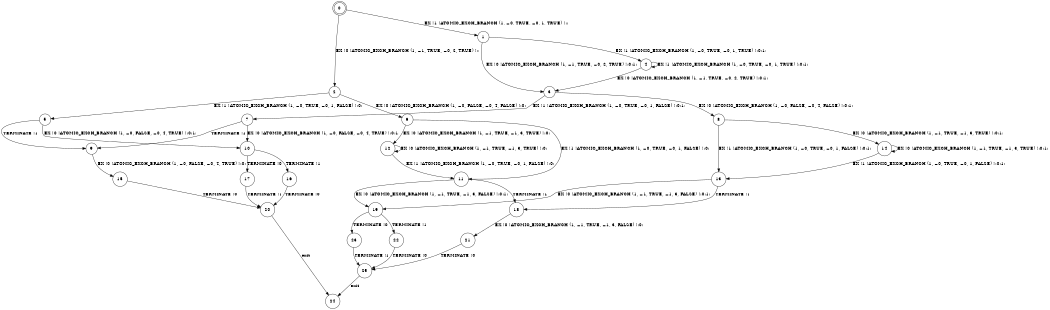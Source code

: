digraph BCG {
size = "7, 10.5";
center = TRUE;
node [shape = circle];
0 [peripheries = 2];
0 -> 1 [label = "EX !1 !ATOMIC_EXCH_BRANCH (1, +0, TRUE, +0, 1, TRUE) !::"];
0 -> 2 [label = "EX !0 !ATOMIC_EXCH_BRANCH (1, +1, TRUE, +0, 2, TRUE) !::"];
1 -> 3 [label = "EX !0 !ATOMIC_EXCH_BRANCH (1, +1, TRUE, +0, 2, TRUE) !:0:1:"];
1 -> 4 [label = "EX !1 !ATOMIC_EXCH_BRANCH (1, +0, TRUE, +0, 1, TRUE) !:0:1:"];
2 -> 5 [label = "EX !1 !ATOMIC_EXCH_BRANCH (1, +0, TRUE, +0, 1, FALSE) !:0:"];
2 -> 6 [label = "EX !0 !ATOMIC_EXCH_BRANCH (1, +0, FALSE, +0, 4, FALSE) !:0:"];
3 -> 7 [label = "EX !1 !ATOMIC_EXCH_BRANCH (1, +0, TRUE, +0, 1, FALSE) !:0:1:"];
3 -> 8 [label = "EX !0 !ATOMIC_EXCH_BRANCH (1, +0, FALSE, +0, 4, FALSE) !:0:1:"];
4 -> 3 [label = "EX !0 !ATOMIC_EXCH_BRANCH (1, +1, TRUE, +0, 2, TRUE) !:0:1:"];
4 -> 4 [label = "EX !1 !ATOMIC_EXCH_BRANCH (1, +0, TRUE, +0, 1, TRUE) !:0:1:"];
5 -> 9 [label = "TERMINATE !1"];
5 -> 10 [label = "EX !0 !ATOMIC_EXCH_BRANCH (1, +0, FALSE, +0, 4, TRUE) !:0:1:"];
6 -> 11 [label = "EX !1 !ATOMIC_EXCH_BRANCH (1, +0, TRUE, +0, 1, FALSE) !:0:"];
6 -> 12 [label = "EX !0 !ATOMIC_EXCH_BRANCH (1, +1, TRUE, +1, 3, TRUE) !:0:"];
7 -> 9 [label = "TERMINATE !1"];
7 -> 10 [label = "EX !0 !ATOMIC_EXCH_BRANCH (1, +0, FALSE, +0, 4, TRUE) !:0:1:"];
8 -> 13 [label = "EX !1 !ATOMIC_EXCH_BRANCH (1, +0, TRUE, +0, 1, FALSE) !:0:1:"];
8 -> 14 [label = "EX !0 !ATOMIC_EXCH_BRANCH (1, +1, TRUE, +1, 3, TRUE) !:0:1:"];
9 -> 15 [label = "EX !0 !ATOMIC_EXCH_BRANCH (1, +0, FALSE, +0, 4, TRUE) !:0:"];
10 -> 16 [label = "TERMINATE !1"];
10 -> 17 [label = "TERMINATE !0"];
11 -> 18 [label = "TERMINATE !1"];
11 -> 19 [label = "EX !0 !ATOMIC_EXCH_BRANCH (1, +1, TRUE, +1, 3, FALSE) !:0:1:"];
12 -> 11 [label = "EX !1 !ATOMIC_EXCH_BRANCH (1, +0, TRUE, +0, 1, FALSE) !:0:"];
12 -> 12 [label = "EX !0 !ATOMIC_EXCH_BRANCH (1, +1, TRUE, +1, 3, TRUE) !:0:"];
13 -> 18 [label = "TERMINATE !1"];
13 -> 19 [label = "EX !0 !ATOMIC_EXCH_BRANCH (1, +1, TRUE, +1, 3, FALSE) !:0:1:"];
14 -> 13 [label = "EX !1 !ATOMIC_EXCH_BRANCH (1, +0, TRUE, +0, 1, FALSE) !:0:1:"];
14 -> 14 [label = "EX !0 !ATOMIC_EXCH_BRANCH (1, +1, TRUE, +1, 3, TRUE) !:0:1:"];
15 -> 20 [label = "TERMINATE !0"];
16 -> 20 [label = "TERMINATE !0"];
17 -> 20 [label = "TERMINATE !1"];
18 -> 21 [label = "EX !0 !ATOMIC_EXCH_BRANCH (1, +1, TRUE, +1, 3, FALSE) !:0:"];
19 -> 22 [label = "TERMINATE !1"];
19 -> 23 [label = "TERMINATE !0"];
20 -> 24 [label = "exit"];
21 -> 25 [label = "TERMINATE !0"];
22 -> 25 [label = "TERMINATE !0"];
23 -> 25 [label = "TERMINATE !1"];
25 -> 24 [label = "exit"];
}

